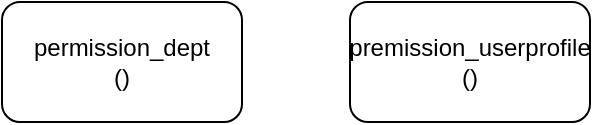 <mxfile version="14.9.7" type="github">
  <diagram id="uBU29dtC3sSZjAvLH8uq" name="Page-1">
    <mxGraphModel dx="946" dy="509" grid="1" gridSize="10" guides="1" tooltips="1" connect="1" arrows="1" fold="1" page="1" pageScale="1" pageWidth="827" pageHeight="1169" math="0" shadow="0">
      <root>
        <mxCell id="0" />
        <mxCell id="1" parent="0" />
        <mxCell id="SRbSLLtSHwvRaP8xoBe--1" value="permission_dept&lt;br&gt;()" style="rounded=1;whiteSpace=wrap;html=1;" vertex="1" parent="1">
          <mxGeometry x="180" y="110" width="120" height="60" as="geometry" />
        </mxCell>
        <mxCell id="SRbSLLtSHwvRaP8xoBe--2" value="premission_userprofile&lt;br&gt;()" style="rounded=1;whiteSpace=wrap;html=1;" vertex="1" parent="1">
          <mxGeometry x="354" y="110" width="120" height="60" as="geometry" />
        </mxCell>
      </root>
    </mxGraphModel>
  </diagram>
</mxfile>
